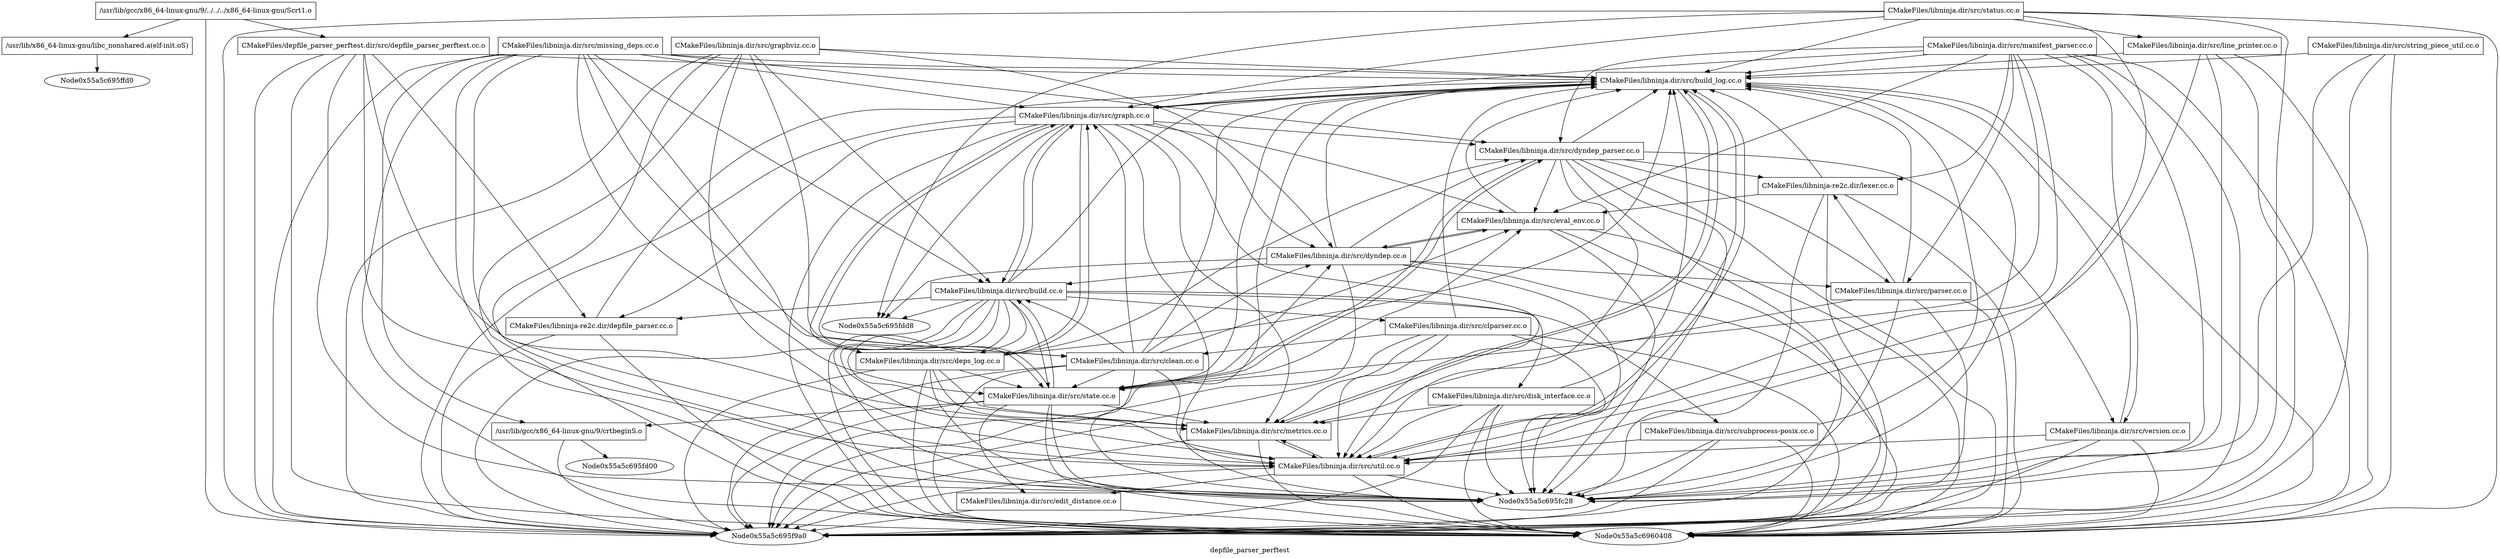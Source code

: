digraph "depfile_parser_perftest" {
	label="depfile_parser_perftest";

	Node0x55a5c695f910 [shape=record,label="{/usr/lib/gcc/x86_64-linux-gnu/9/../../../x86_64-linux-gnu/Scrt1.o}"];
	Node0x55a5c695f910 -> Node0x55a5c695f9e8;
	Node0x55a5c695f910 -> Node0x55a5c695fbe0;
	Node0x55a5c695f910 -> Node0x55a5c695f9a0;
	Node0x55a5c69605b8 [shape=record,label="{/usr/lib/gcc/x86_64-linux-gnu/9/crtbeginS.o}"];
	Node0x55a5c69605b8 -> Node0x55a5c695fd00;
	Node0x55a5c69605b8 -> Node0x55a5c695f9a0;
	Node0x55a5c695fb08 [shape=record,label="{CMakeFiles/libninja.dir/src/build_log.cc.o}"];
	Node0x55a5c695fb08 -> Node0x55a5c695f718;
	Node0x55a5c695fb08 -> Node0x55a5c69604e0;
	Node0x55a5c695fb08 -> Node0x55a5c695f7f0;
	Node0x55a5c695fb08 -> Node0x55a5c6960408;
	Node0x55a5c695fb08 -> Node0x55a5c695fc28;
	Node0x55a5c695fb08 -> Node0x55a5c695f9a0;
	Node0x55a5c6960018 [shape=record,label="{CMakeFiles/libninja.dir/src/build.cc.o}"];
	Node0x55a5c6960018 -> Node0x55a5c695fb08;
	Node0x55a5c6960018 -> Node0x55a5c695fac0;
	Node0x55a5c6960018 -> Node0x55a5c695fdd8;
	Node0x55a5c6960018 -> Node0x55a5c6960528;
	Node0x55a5c6960018 -> Node0x55a5c695feb0;
	Node0x55a5c6960018 -> Node0x55a5c695f718;
	Node0x55a5c6960018 -> Node0x55a5c69604e0;
	Node0x55a5c6960018 -> Node0x55a5c6960138;
	Node0x55a5c6960018 -> Node0x55a5c695f7f0;
	Node0x55a5c6960018 -> Node0x55a5c6960378;
	Node0x55a5c6960018 -> Node0x55a5c695fe68;
	Node0x55a5c6960018 -> Node0x55a5c6960408;
	Node0x55a5c6960018 -> Node0x55a5c695fc28;
	Node0x55a5c6960018 -> Node0x55a5c695f9a0;
	Node0x55a5c6960720 [shape=record,label="{CMakeFiles/libninja.dir/src/clean.cc.o}"];
	Node0x55a5c6960720 -> Node0x55a5c695fb08;
	Node0x55a5c6960720 -> Node0x55a5c6960018;
	Node0x55a5c6960720 -> Node0x55a5c6960180;
	Node0x55a5c6960720 -> Node0x55a5c69602e8;
	Node0x55a5c6960720 -> Node0x55a5c695f718;
	Node0x55a5c6960720 -> Node0x55a5c6960138;
	Node0x55a5c6960720 -> Node0x55a5c695f7f0;
	Node0x55a5c6960720 -> Node0x55a5c6960408;
	Node0x55a5c6960720 -> Node0x55a5c695fc28;
	Node0x55a5c6960720 -> Node0x55a5c695f9a0;
	Node0x55a5c695fac0 [shape=record,label="{CMakeFiles/libninja.dir/src/clparser.cc.o}"];
	Node0x55a5c695fac0 -> Node0x55a5c695fb08;
	Node0x55a5c695fac0 -> Node0x55a5c6960720;
	Node0x55a5c695fac0 -> Node0x55a5c69604e0;
	Node0x55a5c695fac0 -> Node0x55a5c695f7f0;
	Node0x55a5c695fac0 -> Node0x55a5c6960408;
	Node0x55a5c695fac0 -> Node0x55a5c695fc28;
	Node0x55a5c695fac0 -> Node0x55a5c695f9a0;
	Node0x55a5c6960180 [shape=record,label="{CMakeFiles/libninja.dir/src/dyndep.cc.o}"];
	Node0x55a5c6960180 -> Node0x55a5c695fb08;
	Node0x55a5c6960180 -> Node0x55a5c6960018;
	Node0x55a5c6960180 -> Node0x55a5c695f760;
	Node0x55a5c6960180 -> Node0x55a5c695fdd8;
	Node0x55a5c6960180 -> Node0x55a5c69602e8;
	Node0x55a5c6960180 -> Node0x55a5c695f688;
	Node0x55a5c6960180 -> Node0x55a5c6960408;
	Node0x55a5c6960180 -> Node0x55a5c695fc28;
	Node0x55a5c6960180 -> Node0x55a5c695f9a0;
	Node0x55a5c695f760 [shape=record,label="{CMakeFiles/libninja.dir/src/dyndep_parser.cc.o}"];
	Node0x55a5c695f760 -> Node0x55a5c695fb08;
	Node0x55a5c695f760 -> Node0x55a5c69602e8;
	Node0x55a5c695f760 -> Node0x55a5c695f688;
	Node0x55a5c695f760 -> Node0x55a5c6960138;
	Node0x55a5c695f760 -> Node0x55a5c695f7f0;
	Node0x55a5c695f760 -> Node0x55a5c6960330;
	Node0x55a5c695f760 -> Node0x55a5c6960060;
	Node0x55a5c695f760 -> Node0x55a5c6960408;
	Node0x55a5c695f760 -> Node0x55a5c695fc28;
	Node0x55a5c695f760 -> Node0x55a5c695f9a0;
	Node0x55a5c6960528 [shape=record,label="{CMakeFiles/libninja.dir/src/deps_log.cc.o}"];
	Node0x55a5c6960528 -> Node0x55a5c695fb08;
	Node0x55a5c6960528 -> Node0x55a5c695f760;
	Node0x55a5c6960528 -> Node0x55a5c695f718;
	Node0x55a5c6960528 -> Node0x55a5c69604e0;
	Node0x55a5c6960528 -> Node0x55a5c6960138;
	Node0x55a5c6960528 -> Node0x55a5c695f7f0;
	Node0x55a5c6960528 -> Node0x55a5c6960408;
	Node0x55a5c6960528 -> Node0x55a5c695fc28;
	Node0x55a5c6960528 -> Node0x55a5c695f9a0;
	Node0x55a5c695feb0 [shape=record,label="{CMakeFiles/libninja.dir/src/disk_interface.cc.o}"];
	Node0x55a5c695feb0 -> Node0x55a5c695fb08;
	Node0x55a5c695feb0 -> Node0x55a5c69604e0;
	Node0x55a5c695feb0 -> Node0x55a5c695f7f0;
	Node0x55a5c695feb0 -> Node0x55a5c6960408;
	Node0x55a5c695feb0 -> Node0x55a5c695fc28;
	Node0x55a5c695feb0 -> Node0x55a5c695f9a0;
	Node0x55a5c6960570 [shape=record,label="{CMakeFiles/libninja.dir/src/edit_distance.cc.o}"];
	Node0x55a5c6960570 -> Node0x55a5c6960408;
	Node0x55a5c6960570 -> Node0x55a5c695f9a0;
	Node0x55a5c69602e8 [shape=record,label="{CMakeFiles/libninja.dir/src/eval_env.cc.o}"];
	Node0x55a5c69602e8 -> Node0x55a5c695fb08;
	Node0x55a5c69602e8 -> Node0x55a5c6960180;
	Node0x55a5c69602e8 -> Node0x55a5c6960408;
	Node0x55a5c69602e8 -> Node0x55a5c695fc28;
	Node0x55a5c69602e8 -> Node0x55a5c695f9a0;
	Node0x55a5c695f718 [shape=record,label="{CMakeFiles/libninja.dir/src/graph.cc.o}"];
	Node0x55a5c695f718 -> Node0x55a5c695fb08;
	Node0x55a5c695f718 -> Node0x55a5c6960018;
	Node0x55a5c695f718 -> Node0x55a5c6960180;
	Node0x55a5c695f718 -> Node0x55a5c695f760;
	Node0x55a5c695f718 -> Node0x55a5c695fdd8;
	Node0x55a5c695f718 -> Node0x55a5c6960528;
	Node0x55a5c695f718 -> Node0x55a5c69602e8;
	Node0x55a5c695f718 -> Node0x55a5c69604e0;
	Node0x55a5c695f718 -> Node0x55a5c6960138;
	Node0x55a5c695f718 -> Node0x55a5c695f7f0;
	Node0x55a5c695f718 -> Node0x55a5c695fe68;
	Node0x55a5c695f718 -> Node0x55a5c6960408;
	Node0x55a5c695f718 -> Node0x55a5c695fc28;
	Node0x55a5c695f718 -> Node0x55a5c695f9a0;
	Node0x55a5c6960768 [shape=record,label="{CMakeFiles/libninja.dir/src/graphviz.cc.o}"];
	Node0x55a5c6960768 -> Node0x55a5c695fb08;
	Node0x55a5c6960768 -> Node0x55a5c6960018;
	Node0x55a5c6960768 -> Node0x55a5c6960720;
	Node0x55a5c6960768 -> Node0x55a5c6960180;
	Node0x55a5c6960768 -> Node0x55a5c695f7f0;
	Node0x55a5c6960768 -> Node0x55a5c6960408;
	Node0x55a5c6960768 -> Node0x55a5c695fc28;
	Node0x55a5c6960768 -> Node0x55a5c695f9a0;
	Node0x55a5c69601c8 [shape=record,label="{CMakeFiles/libninja.dir/src/line_printer.cc.o}"];
	Node0x55a5c69601c8 -> Node0x55a5c695fb08;
	Node0x55a5c69601c8 -> Node0x55a5c695f7f0;
	Node0x55a5c69601c8 -> Node0x55a5c6960408;
	Node0x55a5c69601c8 -> Node0x55a5c695fc28;
	Node0x55a5c69601c8 -> Node0x55a5c695f9a0;
	Node0x55a5c695f640 [shape=record,label="{CMakeFiles/libninja.dir/src/manifest_parser.cc.o}"];
	Node0x55a5c695f640 -> Node0x55a5c695fb08;
	Node0x55a5c695f640 -> Node0x55a5c695f760;
	Node0x55a5c695f640 -> Node0x55a5c69602e8;
	Node0x55a5c695f640 -> Node0x55a5c695f718;
	Node0x55a5c695f640 -> Node0x55a5c695f688;
	Node0x55a5c695f640 -> Node0x55a5c6960138;
	Node0x55a5c695f640 -> Node0x55a5c695f7f0;
	Node0x55a5c695f640 -> Node0x55a5c6960330;
	Node0x55a5c695f640 -> Node0x55a5c6960060;
	Node0x55a5c695f640 -> Node0x55a5c6960408;
	Node0x55a5c695f640 -> Node0x55a5c695fc28;
	Node0x55a5c695f640 -> Node0x55a5c695f9a0;
	Node0x55a5c69604e0 [shape=record,label="{CMakeFiles/libninja.dir/src/metrics.cc.o}"];
	Node0x55a5c69604e0 -> Node0x55a5c695fb08;
	Node0x55a5c69604e0 -> Node0x55a5c695f7f0;
	Node0x55a5c69604e0 -> Node0x55a5c6960408;
	Node0x55a5c69604e0 -> Node0x55a5c695f9a0;
	Node0x55a5c695fe20 [shape=record,label="{CMakeFiles/libninja.dir/src/missing_deps.cc.o}"];
	Node0x55a5c695fe20 -> Node0x55a5c69605b8;
	Node0x55a5c695fe20 -> Node0x55a5c695fb08;
	Node0x55a5c695fe20 -> Node0x55a5c6960018;
	Node0x55a5c695fe20 -> Node0x55a5c6960720;
	Node0x55a5c695fe20 -> Node0x55a5c695f760;
	Node0x55a5c695fe20 -> Node0x55a5c6960528;
	Node0x55a5c695fe20 -> Node0x55a5c695f718;
	Node0x55a5c695fe20 -> Node0x55a5c6960138;
	Node0x55a5c695fe20 -> Node0x55a5c695f7f0;
	Node0x55a5c695fe20 -> Node0x55a5c6960408;
	Node0x55a5c695fe20 -> Node0x55a5c695fc28;
	Node0x55a5c695fe20 -> Node0x55a5c695f9a0;
	Node0x55a5c695f688 [shape=record,label="{CMakeFiles/libninja.dir/src/parser.cc.o}"];
	Node0x55a5c695f688 -> Node0x55a5c695fb08;
	Node0x55a5c695f688 -> Node0x55a5c69604e0;
	Node0x55a5c695f688 -> Node0x55a5c6960060;
	Node0x55a5c695f688 -> Node0x55a5c6960408;
	Node0x55a5c695f688 -> Node0x55a5c695fc28;
	Node0x55a5c695f688 -> Node0x55a5c695f9a0;
	Node0x55a5c6960138 [shape=record,label="{CMakeFiles/libninja.dir/src/state.cc.o}"];
	Node0x55a5c6960138 -> Node0x55a5c69605b8;
	Node0x55a5c6960138 -> Node0x55a5c695fb08;
	Node0x55a5c6960138 -> Node0x55a5c6960018;
	Node0x55a5c6960138 -> Node0x55a5c6960180;
	Node0x55a5c6960138 -> Node0x55a5c695f760;
	Node0x55a5c6960138 -> Node0x55a5c6960570;
	Node0x55a5c6960138 -> Node0x55a5c69602e8;
	Node0x55a5c6960138 -> Node0x55a5c695f718;
	Node0x55a5c6960138 -> Node0x55a5c69604e0;
	Node0x55a5c6960138 -> Node0x55a5c6960408;
	Node0x55a5c6960138 -> Node0x55a5c695fc28;
	Node0x55a5c6960138 -> Node0x55a5c695f9a0;
	Node0x55a5c695fc70 [shape=record,label="{CMakeFiles/libninja.dir/src/status.cc.o}"];
	Node0x55a5c695fc70 -> Node0x55a5c695fb08;
	Node0x55a5c695fc70 -> Node0x55a5c695fdd8;
	Node0x55a5c695fc70 -> Node0x55a5c695f718;
	Node0x55a5c695fc70 -> Node0x55a5c69601c8;
	Node0x55a5c695fc70 -> Node0x55a5c695f7f0;
	Node0x55a5c695fc70 -> Node0x55a5c6960408;
	Node0x55a5c695fc70 -> Node0x55a5c695fc28;
	Node0x55a5c695fc70 -> Node0x55a5c695f9a0;
	Node0x55a5c69607b0 [shape=record,label="{CMakeFiles/libninja.dir/src/string_piece_util.cc.o}"];
	Node0x55a5c69607b0 -> Node0x55a5c695fb08;
	Node0x55a5c69607b0 -> Node0x55a5c6960408;
	Node0x55a5c69607b0 -> Node0x55a5c695fc28;
	Node0x55a5c69607b0 -> Node0x55a5c695f9a0;
	Node0x55a5c695f7f0 [shape=record,label="{CMakeFiles/libninja.dir/src/util.cc.o}"];
	Node0x55a5c695f7f0 -> Node0x55a5c695fb08;
	Node0x55a5c695f7f0 -> Node0x55a5c6960570;
	Node0x55a5c695f7f0 -> Node0x55a5c69604e0;
	Node0x55a5c695f7f0 -> Node0x55a5c6960408;
	Node0x55a5c695f7f0 -> Node0x55a5c695fc28;
	Node0x55a5c695f7f0 -> Node0x55a5c695f9a0;
	Node0x55a5c6960330 [shape=record,label="{CMakeFiles/libninja.dir/src/version.cc.o}"];
	Node0x55a5c6960330 -> Node0x55a5c695fb08;
	Node0x55a5c6960330 -> Node0x55a5c695f7f0;
	Node0x55a5c6960330 -> Node0x55a5c6960408;
	Node0x55a5c6960330 -> Node0x55a5c695fc28;
	Node0x55a5c6960330 -> Node0x55a5c695f9a0;
	Node0x55a5c6960378 [shape=record,label="{CMakeFiles/libninja.dir/src/subprocess-posix.cc.o}"];
	Node0x55a5c6960378 -> Node0x55a5c695fb08;
	Node0x55a5c6960378 -> Node0x55a5c695f7f0;
	Node0x55a5c6960378 -> Node0x55a5c6960408;
	Node0x55a5c6960378 -> Node0x55a5c695fc28;
	Node0x55a5c6960378 -> Node0x55a5c695f9a0;
	Node0x55a5c695fe68 [shape=record,label="{CMakeFiles/libninja-re2c.dir/depfile_parser.cc.o}"];
	Node0x55a5c695fe68 -> Node0x55a5c695fb08;
	Node0x55a5c695fe68 -> Node0x55a5c6960408;
	Node0x55a5c695fe68 -> Node0x55a5c695f9a0;
	Node0x55a5c6960060 [shape=record,label="{CMakeFiles/libninja-re2c.dir/lexer.cc.o}"];
	Node0x55a5c6960060 -> Node0x55a5c695fb08;
	Node0x55a5c6960060 -> Node0x55a5c69602e8;
	Node0x55a5c6960060 -> Node0x55a5c6960408;
	Node0x55a5c6960060 -> Node0x55a5c695fc28;
	Node0x55a5c6960060 -> Node0x55a5c695f9a0;
	Node0x55a5c695f9e8 [shape=record,label="{CMakeFiles/depfile_parser_perftest.dir/src/depfile_parser_perftest.cc.o}"];
	Node0x55a5c695f9e8 -> Node0x55a5c695fb08;
	Node0x55a5c695f9e8 -> Node0x55a5c69604e0;
	Node0x55a5c695f9e8 -> Node0x55a5c695f7f0;
	Node0x55a5c695f9e8 -> Node0x55a5c695fe68;
	Node0x55a5c695f9e8 -> Node0x55a5c6960408;
	Node0x55a5c695f9e8 -> Node0x55a5c695fc28;
	Node0x55a5c695f9e8 -> Node0x55a5c695f9a0;
	Node0x55a5c695fbe0 [shape=record,label="{/usr/lib/x86_64-linux-gnu/libc_nonshared.a(elf-init.oS)}"];
	Node0x55a5c695fbe0 -> Node0x55a5c695ffd0;
}
